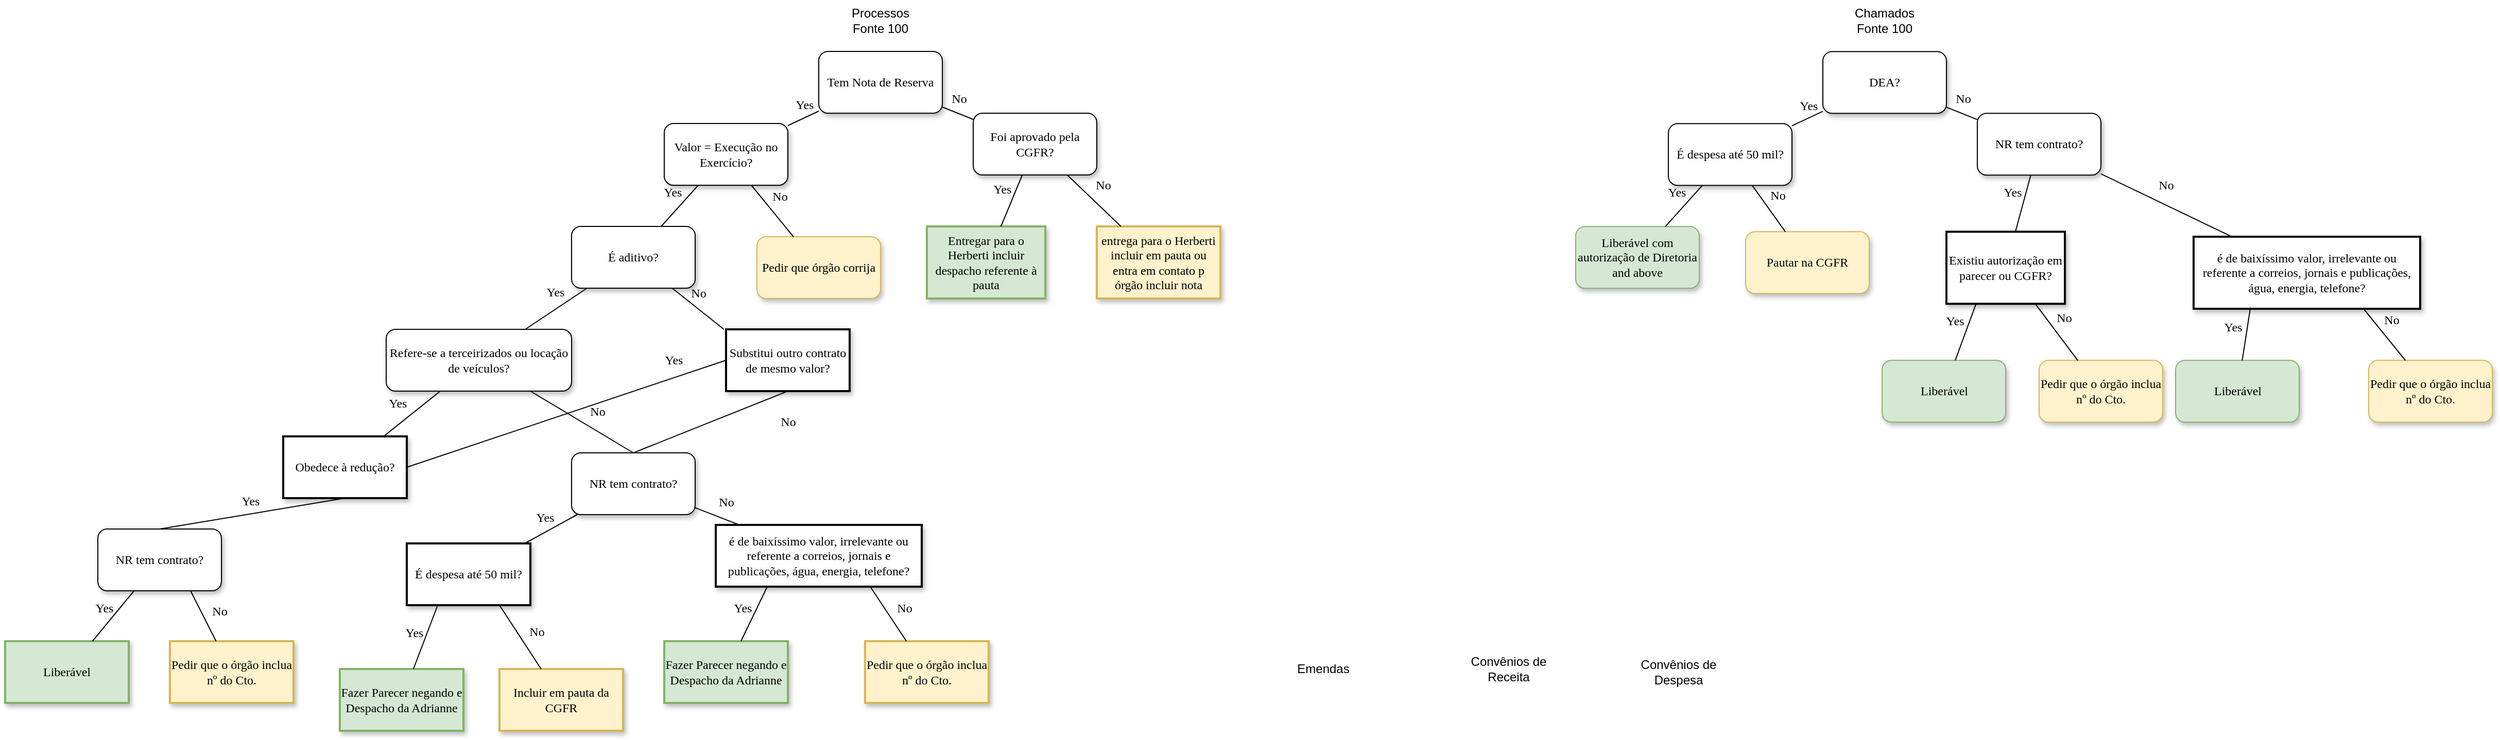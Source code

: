 <mxfile version="11.3.0" type="github" pages="1"><diagram name="Page-1" id="10a91c8b-09ff-31b1-d368-03940ed4cc9e"><mxGraphModel dx="1837" dy="970" grid="1" gridSize="10" guides="1" tooltips="1" connect="1" arrows="1" fold="1" page="1" pageScale="1" pageWidth="4681" pageHeight="3300" background="#ffffff" math="0" shadow="0"><root><mxCell id="0"/><mxCell id="1" parent="0"/><mxCell id="mAnsGedgAlST-s0YFRzn-11" value="Tem Nota de Reserva" style="whiteSpace=wrap;html=1;rounded=1;shadow=1;labelBackgroundColor=none;strokeColor=#000000;strokeWidth=1;fillColor=#ffffff;fontFamily=Verdana;fontSize=12;fontColor=#000000;align=center;" parent="1" vertex="1"><mxGeometry x="1160" y="300" width="120" height="60" as="geometry"/></mxCell><mxCell id="mAnsGedgAlST-s0YFRzn-12" value="&lt;span&gt;Valor = Execução no Exercício?&lt;/span&gt;" style="whiteSpace=wrap;html=1;rounded=1;shadow=1;labelBackgroundColor=none;strokeColor=#000000;strokeWidth=1;fillColor=#ffffff;fontFamily=Verdana;fontSize=12;fontColor=#000000;align=center;" parent="1" vertex="1"><mxGeometry x="1010" y="370" width="120" height="60" as="geometry"/></mxCell><mxCell id="mAnsGedgAlST-s0YFRzn-13" value="&lt;span&gt;Foi aprovado pela CGFR?&lt;/span&gt;" style="whiteSpace=wrap;html=1;rounded=1;shadow=1;labelBackgroundColor=none;strokeColor=#000000;strokeWidth=1;fillColor=#ffffff;fontFamily=Verdana;fontSize=12;fontColor=#000000;align=center;" parent="1" vertex="1"><mxGeometry x="1310" y="360" width="120" height="60" as="geometry"/></mxCell><mxCell id="mAnsGedgAlST-s0YFRzn-14" value="No" style="rounded=0;html=1;labelBackgroundColor=none;startArrow=none;startFill=0;startSize=5;endArrow=none;endFill=0;endSize=5;jettySize=auto;orthogonalLoop=1;strokeColor=#000000;strokeWidth=1;fontFamily=Verdana;fontSize=12;fontColor=#000000;" parent="1" source="mAnsGedgAlST-s0YFRzn-11" target="mAnsGedgAlST-s0YFRzn-13" edge="1"><mxGeometry x="-0.3" y="13" relative="1" as="geometry"><mxPoint as="offset"/></mxGeometry></mxCell><mxCell id="mAnsGedgAlST-s0YFRzn-15" value="Yes" style="edgeStyle=none;rounded=0;html=1;labelBackgroundColor=none;startArrow=none;startFill=0;startSize=5;endArrow=none;endFill=0;endSize=5;jettySize=auto;orthogonalLoop=1;strokeColor=#000000;strokeWidth=1;fontFamily=Verdana;fontSize=12;fontColor=#000000;" parent="1" source="mAnsGedgAlST-s0YFRzn-11" target="mAnsGedgAlST-s0YFRzn-12" edge="1"><mxGeometry x="-0.359" y="-11" relative="1" as="geometry"><mxPoint as="offset"/></mxGeometry></mxCell><mxCell id="mAnsGedgAlST-s0YFRzn-16" value="&lt;span&gt;É aditivo?&lt;/span&gt;" style="whiteSpace=wrap;html=1;rounded=1;shadow=1;labelBackgroundColor=none;strokeColor=#000000;strokeWidth=1;fillColor=#ffffff;fontFamily=Verdana;fontSize=12;fontColor=#000000;align=center;" parent="1" vertex="1"><mxGeometry x="920" y="470" width="120" height="60" as="geometry"/></mxCell><mxCell id="mAnsGedgAlST-s0YFRzn-17" value="&lt;span&gt;Pedir que órgão corrija&lt;br&gt;&lt;/span&gt;" style="whiteSpace=wrap;html=1;rounded=1;shadow=1;labelBackgroundColor=none;strokeColor=#d6b656;strokeWidth=1;fillColor=#fff2cc;fontFamily=Verdana;fontSize=12;align=center;" parent="1" vertex="1"><mxGeometry x="1100" y="480" width="120" height="60" as="geometry"/></mxCell><mxCell id="mAnsGedgAlST-s0YFRzn-18" value="Entregar para o Herberti incluir despacho referente à pauta" style="whiteSpace=wrap;html=1;rounded=0;shadow=1;labelBackgroundColor=none;strokeColor=#82b366;strokeWidth=2;fillColor=#d5e8d4;fontFamily=Verdana;fontSize=12;align=center;" parent="1" vertex="1"><mxGeometry x="1265" y="470" width="115" height="70" as="geometry"/></mxCell><mxCell id="mAnsGedgAlST-s0YFRzn-19" value="entrega para o Herberti incluir em pauta ou entra em contato p órgão incluir nota" style="whiteSpace=wrap;html=1;rounded=0;shadow=1;labelBackgroundColor=none;strokeColor=#d6b656;strokeWidth=2;fillColor=#fff2cc;fontFamily=Verdana;fontSize=12;align=center;" parent="1" vertex="1"><mxGeometry x="1430" y="470" width="120" height="70" as="geometry"/></mxCell><mxCell id="mAnsGedgAlST-s0YFRzn-20" value="Refere-se a terceirizados ou locação de veículos?" style="whiteSpace=wrap;html=1;rounded=1;shadow=1;labelBackgroundColor=none;strokeColor=#000000;strokeWidth=1;fillColor=#ffffff;fontFamily=Verdana;fontSize=12;fontColor=#000000;align=center;" parent="1" vertex="1"><mxGeometry x="740" y="570" width="180" height="60" as="geometry"/></mxCell><mxCell id="mAnsGedgAlST-s0YFRzn-22" value="Yes" style="edgeStyle=none;rounded=0;html=1;labelBackgroundColor=none;startArrow=none;startFill=0;startSize=5;endArrow=none;endFill=0;endSize=5;jettySize=auto;orthogonalLoop=1;strokeColor=#000000;strokeWidth=1;fontFamily=Verdana;fontSize=12;fontColor=#000000;" parent="1" source="mAnsGedgAlST-s0YFRzn-12" target="mAnsGedgAlST-s0YFRzn-16" edge="1"><mxGeometry x="-0.2" y="-14" relative="1" as="geometry"><mxPoint as="offset"/></mxGeometry></mxCell><mxCell id="mAnsGedgAlST-s0YFRzn-23" value="No" style="edgeStyle=none;rounded=0;html=1;labelBackgroundColor=none;startArrow=none;startFill=0;startSize=5;endArrow=none;endFill=0;endSize=5;jettySize=auto;orthogonalLoop=1;strokeColor=#000000;strokeWidth=1;fontFamily=Verdana;fontSize=12;fontColor=#000000;" parent="1" source="mAnsGedgAlST-s0YFRzn-12" target="mAnsGedgAlST-s0YFRzn-17" edge="1"><mxGeometry x="-0.2" y="14" relative="1" as="geometry"><mxPoint as="offset"/></mxGeometry></mxCell><mxCell id="mAnsGedgAlST-s0YFRzn-24" value="Yes" style="edgeStyle=none;rounded=0;html=1;labelBackgroundColor=none;startArrow=none;startFill=0;startSize=5;endArrow=none;endFill=0;endSize=5;jettySize=auto;orthogonalLoop=1;strokeColor=#000000;strokeWidth=1;fontFamily=Verdana;fontSize=12;fontColor=#000000;" parent="1" source="mAnsGedgAlST-s0YFRzn-13" target="mAnsGedgAlST-s0YFRzn-18" edge="1"><mxGeometry x="-0.261" y="-13" relative="1" as="geometry"><mxPoint as="offset"/></mxGeometry></mxCell><mxCell id="mAnsGedgAlST-s0YFRzn-25" value="No" style="edgeStyle=none;rounded=0;html=1;labelBackgroundColor=none;startArrow=none;startFill=0;startSize=5;endArrow=none;endFill=0;endSize=5;jettySize=auto;orthogonalLoop=1;strokeColor=#000000;strokeWidth=1;fontFamily=Verdana;fontSize=12;fontColor=#000000;" parent="1" source="mAnsGedgAlST-s0YFRzn-13" target="mAnsGedgAlST-s0YFRzn-19" edge="1"><mxGeometry x="-0.129" y="17" relative="1" as="geometry"><mxPoint as="offset"/></mxGeometry></mxCell><mxCell id="mAnsGedgAlST-s0YFRzn-26" value="Yes" style="edgeStyle=none;rounded=0;html=1;labelBackgroundColor=none;startArrow=none;startFill=0;startSize=5;endArrow=none;endFill=0;endSize=5;jettySize=auto;orthogonalLoop=1;strokeColor=#000000;strokeWidth=1;fontFamily=Verdana;fontSize=12;fontColor=#000000;" parent="1" source="mAnsGedgAlST-s0YFRzn-16" target="mAnsGedgAlST-s0YFRzn-20" edge="1"><mxGeometry x="-0.217" y="-14" relative="1" as="geometry"><mxPoint as="offset"/></mxGeometry></mxCell><mxCell id="mAnsGedgAlST-s0YFRzn-27" value="No" style="edgeStyle=none;rounded=0;html=1;labelBackgroundColor=none;startArrow=none;startFill=0;startSize=5;endArrow=none;endFill=0;endSize=5;jettySize=auto;orthogonalLoop=1;strokeColor=#000000;strokeWidth=1;fontFamily=Verdana;fontSize=12;fontColor=#000000;entryX=-0.017;entryY=0;entryDx=0;entryDy=0;entryPerimeter=0;" parent="1" source="mAnsGedgAlST-s0YFRzn-16" target="0M3a4nq0P9EnxNheTA4O-1" edge="1"><mxGeometry x="-0.284" y="12" relative="1" as="geometry"><mxPoint as="offset"/><mxPoint x="1050" y="620" as="targetPoint"/></mxGeometry></mxCell><mxCell id="mAnsGedgAlST-s0YFRzn-28" value="Obedece à redução?" style="whiteSpace=wrap;html=1;rounded=0;shadow=1;labelBackgroundColor=none;strokeColor=#000000;strokeWidth=2;fillColor=#ffffff;fontFamily=Verdana;fontSize=12;fontColor=#000000;align=center;" parent="1" vertex="1"><mxGeometry x="640" y="674" width="120" height="60" as="geometry"/></mxCell><mxCell id="mAnsGedgAlST-s0YFRzn-31" value="Yes" style="edgeStyle=none;rounded=0;html=1;labelBackgroundColor=none;startArrow=none;startFill=0;startSize=5;endArrow=none;endFill=0;endSize=5;jettySize=auto;orthogonalLoop=1;strokeColor=#000000;strokeWidth=1;fontFamily=Verdana;fontSize=12;fontColor=#000000;" parent="1" source="mAnsGedgAlST-s0YFRzn-20" target="mAnsGedgAlST-s0YFRzn-28" edge="1"><mxGeometry x="0.137" y="-16" relative="1" as="geometry"><mxPoint as="offset"/></mxGeometry></mxCell><mxCell id="mAnsGedgAlST-s0YFRzn-32" value="No" style="edgeStyle=none;rounded=0;html=1;labelBackgroundColor=none;startArrow=none;startFill=0;startSize=5;endArrow=none;endFill=0;endSize=5;jettySize=auto;orthogonalLoop=1;strokeColor=#000000;strokeWidth=1;fontFamily=Verdana;fontSize=12;fontColor=#000000;entryX=0.5;entryY=0;entryDx=0;entryDy=0;" parent="1" source="mAnsGedgAlST-s0YFRzn-20" target="mAnsGedgAlST-s0YFRzn-36" edge="1"><mxGeometry x="0.137" y="16" relative="1" as="geometry"><mxPoint as="offset"/><mxPoint x="866.364" y="680" as="targetPoint"/></mxGeometry></mxCell><mxCell id="mAnsGedgAlST-s0YFRzn-35" value="Processos&lt;br&gt;Fonte 100" style="text;html=1;strokeColor=none;fillColor=none;align=center;verticalAlign=middle;whiteSpace=wrap;rounded=0;" parent="1" vertex="1"><mxGeometry x="1170" y="250" width="100" height="40" as="geometry"/></mxCell><mxCell id="mAnsGedgAlST-s0YFRzn-36" value="&lt;span&gt;NR tem contrato?&lt;/span&gt;" style="whiteSpace=wrap;html=1;rounded=1;shadow=1;labelBackgroundColor=none;strokeColor=#000000;strokeWidth=1;fillColor=#ffffff;fontFamily=Verdana;fontSize=12;fontColor=#000000;align=center;" parent="1" vertex="1"><mxGeometry x="920" y="690" width="120" height="60" as="geometry"/></mxCell><mxCell id="mAnsGedgAlST-s0YFRzn-37" value="&lt;span&gt;É despesa até 50 mil?&lt;/span&gt;" style="whiteSpace=wrap;html=1;rounded=0;shadow=1;labelBackgroundColor=none;strokeColor=#000000;strokeWidth=2;fillColor=#ffffff;fontFamily=Verdana;fontSize=12;fontColor=#000000;align=center;" parent="1" vertex="1"><mxGeometry x="760" y="778" width="120" height="60" as="geometry"/></mxCell><mxCell id="mAnsGedgAlST-s0YFRzn-38" value="é de baixíssimo valor, irrelevante ou referente a correios, jornais e publicações, água, energia, telefone?" style="whiteSpace=wrap;html=1;rounded=0;shadow=1;labelBackgroundColor=none;strokeWidth=2;fontFamily=Verdana;fontSize=12;align=center;" parent="1" vertex="1"><mxGeometry x="1060" y="760" width="200" height="60" as="geometry"/></mxCell><mxCell id="mAnsGedgAlST-s0YFRzn-39" value="Yes" style="edgeStyle=none;rounded=0;html=1;labelBackgroundColor=none;startArrow=none;startFill=0;startSize=5;endArrow=none;endFill=0;endSize=5;jettySize=auto;orthogonalLoop=1;strokeColor=#000000;strokeWidth=1;fontFamily=Verdana;fontSize=12;fontColor=#000000;" parent="1" source="mAnsGedgAlST-s0YFRzn-36" target="mAnsGedgAlST-s0YFRzn-37" edge="1"><mxGeometry x="0.003" y="-12" relative="1" as="geometry"><mxPoint as="offset"/></mxGeometry></mxCell><mxCell id="mAnsGedgAlST-s0YFRzn-40" value="No" style="edgeStyle=none;rounded=0;html=1;labelBackgroundColor=none;startArrow=none;startFill=0;startSize=5;endArrow=none;endFill=0;endSize=5;jettySize=auto;orthogonalLoop=1;strokeColor=#000000;strokeWidth=1;fontFamily=Verdana;fontSize=12;fontColor=#000000;" parent="1" source="mAnsGedgAlST-s0YFRzn-36" target="mAnsGedgAlST-s0YFRzn-38" edge="1"><mxGeometry x="0.137" y="16" relative="1" as="geometry"><mxPoint as="offset"/></mxGeometry></mxCell><mxCell id="mAnsGedgAlST-s0YFRzn-41" value="&lt;span&gt;NR tem contrato?&lt;/span&gt;" style="whiteSpace=wrap;html=1;rounded=1;shadow=1;labelBackgroundColor=none;strokeColor=#000000;strokeWidth=1;fillColor=#ffffff;fontFamily=Verdana;fontSize=12;fontColor=#000000;align=center;" parent="1" vertex="1"><mxGeometry x="460" y="764" width="120" height="60" as="geometry"/></mxCell><mxCell id="mAnsGedgAlST-s0YFRzn-42" value="&lt;span&gt;Liberável&lt;/span&gt;" style="whiteSpace=wrap;html=1;rounded=0;shadow=1;labelBackgroundColor=none;strokeColor=#82b366;strokeWidth=2;fillColor=#d5e8d4;fontFamily=Verdana;fontSize=12;align=center;" parent="1" vertex="1"><mxGeometry x="370" y="873" width="120" height="60" as="geometry"/></mxCell><mxCell id="mAnsGedgAlST-s0YFRzn-43" value="Pedir que o órgão inclua nº do Cto." style="whiteSpace=wrap;html=1;rounded=0;shadow=1;labelBackgroundColor=none;strokeColor=#d6b656;strokeWidth=2;fillColor=#fff2cc;fontFamily=Verdana;fontSize=12;align=center;" parent="1" vertex="1"><mxGeometry x="530" y="873" width="120" height="60" as="geometry"/></mxCell><mxCell id="mAnsGedgAlST-s0YFRzn-44" value="Yes" style="edgeStyle=none;rounded=0;html=1;labelBackgroundColor=none;startArrow=none;startFill=0;startSize=5;endArrow=none;endFill=0;endSize=5;jettySize=auto;orthogonalLoop=1;strokeColor=#000000;strokeWidth=1;fontFamily=Verdana;fontSize=12;fontColor=#000000;" parent="1" source="mAnsGedgAlST-s0YFRzn-41" target="mAnsGedgAlST-s0YFRzn-42" edge="1"><mxGeometry x="0.003" y="-12" relative="1" as="geometry"><mxPoint as="offset"/></mxGeometry></mxCell><mxCell id="mAnsGedgAlST-s0YFRzn-45" value="No" style="edgeStyle=none;rounded=0;html=1;labelBackgroundColor=none;startArrow=none;startFill=0;startSize=5;endArrow=none;endFill=0;endSize=5;jettySize=auto;orthogonalLoop=1;strokeColor=#000000;strokeWidth=1;fontFamily=Verdana;fontSize=12;fontColor=#000000;exitX=0.75;exitY=1;exitDx=0;exitDy=0;" parent="1" source="mAnsGedgAlST-s0YFRzn-41" target="mAnsGedgAlST-s0YFRzn-43" edge="1"><mxGeometry x="0.137" y="16" relative="1" as="geometry"><mxPoint as="offset"/></mxGeometry></mxCell><mxCell id="mAnsGedgAlST-s0YFRzn-46" value="Yes" style="edgeStyle=none;rounded=0;html=1;labelBackgroundColor=none;startArrow=none;startFill=0;startSize=5;endArrow=none;endFill=0;endSize=5;jettySize=auto;orthogonalLoop=1;strokeColor=#000000;strokeWidth=1;fontFamily=Verdana;fontSize=12;fontColor=#000000;exitX=0.5;exitY=1;exitDx=0;exitDy=0;entryX=0.5;entryY=0;entryDx=0;entryDy=0;" parent="1" source="mAnsGedgAlST-s0YFRzn-28" target="mAnsGedgAlST-s0YFRzn-41" edge="1"><mxGeometry x="0.003" y="-12" relative="1" as="geometry"><mxPoint as="offset"/><mxPoint x="877.358" y="744" as="sourcePoint"/><mxPoint x="842.642" y="790.0" as="targetPoint"/></mxGeometry></mxCell><mxCell id="mAnsGedgAlST-s0YFRzn-47" value="Fazer Parecer negando e Despacho da Adrianne" style="whiteSpace=wrap;html=1;rounded=0;shadow=1;labelBackgroundColor=none;strokeColor=#82b366;strokeWidth=2;fillColor=#d5e8d4;fontFamily=Verdana;fontSize=12;align=center;" parent="1" vertex="1"><mxGeometry x="695" y="900" width="120" height="60" as="geometry"/></mxCell><mxCell id="mAnsGedgAlST-s0YFRzn-48" value="Incluir em pauta da CGFR" style="whiteSpace=wrap;html=1;rounded=0;shadow=1;labelBackgroundColor=none;strokeColor=#d6b656;strokeWidth=2;fillColor=#fff2cc;fontFamily=Verdana;fontSize=12;align=center;" parent="1" vertex="1"><mxGeometry x="850" y="900" width="120" height="60" as="geometry"/></mxCell><mxCell id="mAnsGedgAlST-s0YFRzn-49" value="Yes" style="edgeStyle=none;rounded=0;html=1;labelBackgroundColor=none;startArrow=none;startFill=0;startSize=5;endArrow=none;endFill=0;endSize=5;jettySize=auto;orthogonalLoop=1;strokeColor=#000000;strokeWidth=1;fontFamily=Verdana;fontSize=12;fontColor=#000000;exitX=0.25;exitY=1;exitDx=0;exitDy=0;" parent="1" source="mAnsGedgAlST-s0YFRzn-37" target="mAnsGedgAlST-s0YFRzn-47" edge="1"><mxGeometry x="0.003" y="-12" relative="1" as="geometry"><mxPoint as="offset"/><mxPoint x="784.808" y="873" as="sourcePoint"/></mxGeometry></mxCell><mxCell id="mAnsGedgAlST-s0YFRzn-50" value="No" style="edgeStyle=none;rounded=0;html=1;labelBackgroundColor=none;startArrow=none;startFill=0;startSize=5;endArrow=none;endFill=0;endSize=5;jettySize=auto;orthogonalLoop=1;strokeColor=#000000;strokeWidth=1;fontFamily=Verdana;fontSize=12;fontColor=#000000;exitX=0.75;exitY=1;exitDx=0;exitDy=0;" parent="1" source="mAnsGedgAlST-s0YFRzn-37" target="mAnsGedgAlST-s0YFRzn-48" edge="1"><mxGeometry x="0.137" y="16" relative="1" as="geometry"><mxPoint as="offset"/><mxPoint x="833.302" y="873" as="sourcePoint"/></mxGeometry></mxCell><mxCell id="mAnsGedgAlST-s0YFRzn-51" value="Fazer Parecer negando e Despacho da Adrianne" style="whiteSpace=wrap;html=1;rounded=0;shadow=1;labelBackgroundColor=none;strokeColor=#82b366;strokeWidth=2;fillColor=#d5e8d4;fontFamily=Verdana;fontSize=12;align=center;" parent="1" vertex="1"><mxGeometry x="1010" y="873" width="120" height="60" as="geometry"/></mxCell><mxCell id="mAnsGedgAlST-s0YFRzn-52" value="&lt;span style=&quot;white-space: normal&quot;&gt;Pedir que o órgão inclua nº do Cto.&lt;/span&gt;" style="whiteSpace=wrap;html=1;rounded=0;shadow=1;labelBackgroundColor=none;strokeColor=#d6b656;strokeWidth=2;fillColor=#fff2cc;fontFamily=Verdana;fontSize=12;align=center;" parent="1" vertex="1"><mxGeometry x="1205" y="873" width="120" height="60" as="geometry"/></mxCell><mxCell id="mAnsGedgAlST-s0YFRzn-53" value="Yes" style="edgeStyle=none;rounded=0;html=1;labelBackgroundColor=none;startArrow=none;startFill=0;startSize=5;endArrow=none;endFill=0;endSize=5;jettySize=auto;orthogonalLoop=1;strokeColor=#000000;strokeWidth=1;fontFamily=Verdana;fontSize=12;fontColor=#000000;exitX=0.25;exitY=1;exitDx=0;exitDy=0;" parent="1" source="mAnsGedgAlST-s0YFRzn-38" target="mAnsGedgAlST-s0YFRzn-51" edge="1"><mxGeometry x="0.003" y="-12" relative="1" as="geometry"><mxPoint as="offset"/><mxPoint x="1010" y="848.5" as="sourcePoint"/></mxGeometry></mxCell><mxCell id="mAnsGedgAlST-s0YFRzn-54" value="No" style="edgeStyle=none;rounded=0;html=1;labelBackgroundColor=none;startArrow=none;startFill=0;startSize=5;endArrow=none;endFill=0;endSize=5;jettySize=auto;orthogonalLoop=1;strokeColor=#000000;strokeWidth=1;fontFamily=Verdana;fontSize=12;fontColor=#000000;exitX=0.75;exitY=1;exitDx=0;exitDy=0;" parent="1" source="mAnsGedgAlST-s0YFRzn-38" target="mAnsGedgAlST-s0YFRzn-52" edge="1"><mxGeometry x="0.137" y="16" relative="1" as="geometry"><mxPoint as="offset"/><mxPoint x="1110" y="848.5" as="sourcePoint"/></mxGeometry></mxCell><mxCell id="mAnsGedgAlST-s0YFRzn-105" value="DEA?" style="whiteSpace=wrap;html=1;rounded=1;shadow=1;labelBackgroundColor=none;strokeColor=#000000;strokeWidth=1;fillColor=#ffffff;fontFamily=Verdana;fontSize=12;fontColor=#000000;align=center;" parent="1" vertex="1"><mxGeometry x="2135" y="300.167" width="120" height="60" as="geometry"/></mxCell><mxCell id="mAnsGedgAlST-s0YFRzn-106" value="É despesa até 50 mil?" style="whiteSpace=wrap;html=1;rounded=1;shadow=1;labelBackgroundColor=none;strokeColor=#000000;strokeWidth=1;fillColor=#ffffff;fontFamily=Verdana;fontSize=12;fontColor=#000000;align=center;" parent="1" vertex="1"><mxGeometry x="1985" y="370.167" width="120" height="60" as="geometry"/></mxCell><mxCell id="mAnsGedgAlST-s0YFRzn-107" value="NR tem contrato?" style="whiteSpace=wrap;html=1;rounded=1;shadow=1;labelBackgroundColor=none;strokeColor=#000000;strokeWidth=1;fillColor=#ffffff;fontFamily=Verdana;fontSize=12;fontColor=#000000;align=center;" parent="1" vertex="1"><mxGeometry x="2285" y="360.167" width="120" height="60" as="geometry"/></mxCell><mxCell id="mAnsGedgAlST-s0YFRzn-108" value="No" style="rounded=0;html=1;labelBackgroundColor=none;startArrow=none;startFill=0;startSize=5;endArrow=none;endFill=0;endSize=5;jettySize=auto;orthogonalLoop=1;strokeColor=#000000;strokeWidth=1;fontFamily=Verdana;fontSize=12;fontColor=#000000;" parent="1" source="mAnsGedgAlST-s0YFRzn-105" target="mAnsGedgAlST-s0YFRzn-107" edge="1"><mxGeometry x="-0.3" y="13" relative="1" as="geometry"><mxPoint as="offset"/></mxGeometry></mxCell><mxCell id="mAnsGedgAlST-s0YFRzn-109" value="Yes" style="edgeStyle=none;rounded=0;html=1;labelBackgroundColor=none;startArrow=none;startFill=0;startSize=5;endArrow=none;endFill=0;endSize=5;jettySize=auto;orthogonalLoop=1;strokeColor=#000000;strokeWidth=1;fontFamily=Verdana;fontSize=12;fontColor=#000000;" parent="1" source="mAnsGedgAlST-s0YFRzn-105" target="mAnsGedgAlST-s0YFRzn-106" edge="1"><mxGeometry x="-0.359" y="-11" relative="1" as="geometry"><mxPoint as="offset"/></mxGeometry></mxCell><mxCell id="mAnsGedgAlST-s0YFRzn-110" value="&lt;span&gt;Liberável com autorização de Diretoria and above&lt;/span&gt;" style="whiteSpace=wrap;html=1;rounded=1;shadow=1;labelBackgroundColor=none;strokeColor=#82b366;strokeWidth=1;fillColor=#d5e8d4;fontFamily=Verdana;fontSize=12;align=center;" parent="1" vertex="1"><mxGeometry x="1895" y="470.167" width="120" height="60" as="geometry"/></mxCell><mxCell id="mAnsGedgAlST-s0YFRzn-111" value="&lt;span&gt;Pautar na CGFR&lt;/span&gt;" style="whiteSpace=wrap;html=1;rounded=1;shadow=1;labelBackgroundColor=none;strokeColor=#d6b656;strokeWidth=1;fillColor=#fff2cc;fontFamily=Verdana;fontSize=12;align=center;" parent="1" vertex="1"><mxGeometry x="2060" y="475.167" width="120" height="60" as="geometry"/></mxCell><mxCell id="mAnsGedgAlST-s0YFRzn-112" value="Existiu autorização em parecer ou CGFR?" style="whiteSpace=wrap;html=1;rounded=0;shadow=1;labelBackgroundColor=none;strokeWidth=2;fontFamily=Verdana;fontSize=12;align=center;" parent="1" vertex="1"><mxGeometry x="2255" y="475.167" width="115" height="70" as="geometry"/></mxCell><mxCell id="mAnsGedgAlST-s0YFRzn-113" value="é de baixíssimo valor, irrelevante ou referente a correios, jornais e publicações, água, energia, telefone?" style="whiteSpace=wrap;html=1;rounded=0;shadow=1;labelBackgroundColor=none;strokeWidth=2;fontFamily=Verdana;fontSize=12;align=center;" parent="1" vertex="1"><mxGeometry x="2495" y="480" width="220" height="70" as="geometry"/></mxCell><mxCell id="mAnsGedgAlST-s0YFRzn-114" value="Yes" style="edgeStyle=none;rounded=0;html=1;labelBackgroundColor=none;startArrow=none;startFill=0;startSize=5;endArrow=none;endFill=0;endSize=5;jettySize=auto;orthogonalLoop=1;strokeColor=#000000;strokeWidth=1;fontFamily=Verdana;fontSize=12;fontColor=#000000;" parent="1" source="mAnsGedgAlST-s0YFRzn-106" target="mAnsGedgAlST-s0YFRzn-110" edge="1"><mxGeometry x="-0.2" y="-14" relative="1" as="geometry"><mxPoint as="offset"/></mxGeometry></mxCell><mxCell id="mAnsGedgAlST-s0YFRzn-115" value="No" style="edgeStyle=none;rounded=0;html=1;labelBackgroundColor=none;startArrow=none;startFill=0;startSize=5;endArrow=none;endFill=0;endSize=5;jettySize=auto;orthogonalLoop=1;strokeColor=#000000;strokeWidth=1;fontFamily=Verdana;fontSize=12;fontColor=#000000;" parent="1" source="mAnsGedgAlST-s0YFRzn-106" target="mAnsGedgAlST-s0YFRzn-111" edge="1"><mxGeometry x="-0.2" y="14" relative="1" as="geometry"><mxPoint as="offset"/></mxGeometry></mxCell><mxCell id="mAnsGedgAlST-s0YFRzn-116" value="Yes" style="edgeStyle=none;rounded=0;html=1;labelBackgroundColor=none;startArrow=none;startFill=0;startSize=5;endArrow=none;endFill=0;endSize=5;jettySize=auto;orthogonalLoop=1;strokeColor=#000000;strokeWidth=1;fontFamily=Verdana;fontSize=12;fontColor=#000000;" parent="1" source="mAnsGedgAlST-s0YFRzn-107" target="mAnsGedgAlST-s0YFRzn-112" edge="1"><mxGeometry x="-0.261" y="-13" relative="1" as="geometry"><mxPoint as="offset"/></mxGeometry></mxCell><mxCell id="mAnsGedgAlST-s0YFRzn-117" value="No" style="edgeStyle=none;rounded=0;html=1;labelBackgroundColor=none;startArrow=none;startFill=0;startSize=5;endArrow=none;endFill=0;endSize=5;jettySize=auto;orthogonalLoop=1;strokeColor=#000000;strokeWidth=1;fontFamily=Verdana;fontSize=12;fontColor=#000000;" parent="1" source="mAnsGedgAlST-s0YFRzn-107" target="mAnsGedgAlST-s0YFRzn-113" edge="1"><mxGeometry x="-0.129" y="17" relative="1" as="geometry"><mxPoint as="offset"/></mxGeometry></mxCell><mxCell id="mAnsGedgAlST-s0YFRzn-118" value="Chamados Fonte 100" style="text;html=1;strokeColor=none;fillColor=none;align=center;verticalAlign=middle;whiteSpace=wrap;rounded=0;" parent="1" vertex="1"><mxGeometry x="2150" y="250" width="90" height="40" as="geometry"/></mxCell><mxCell id="mAnsGedgAlST-s0YFRzn-119" value="&lt;span&gt;Liberável&lt;/span&gt;" style="whiteSpace=wrap;html=1;rounded=1;shadow=1;labelBackgroundColor=none;strokeColor=#82b366;strokeWidth=1;fillColor=#d5e8d4;fontFamily=Verdana;fontSize=12;align=center;" parent="1" vertex="1"><mxGeometry x="2477.5" y="600.167" width="120" height="60" as="geometry"/></mxCell><mxCell id="mAnsGedgAlST-s0YFRzn-120" value="Pedir que o órgão inclua nº do Cto." style="whiteSpace=wrap;html=1;rounded=1;shadow=1;labelBackgroundColor=none;strokeColor=#d6b656;strokeWidth=1;fillColor=#fff2cc;fontFamily=Verdana;fontSize=12;align=center;" parent="1" vertex="1"><mxGeometry x="2665" y="600.167" width="120" height="60" as="geometry"/></mxCell><mxCell id="mAnsGedgAlST-s0YFRzn-121" value="Yes" style="edgeStyle=none;rounded=0;html=1;labelBackgroundColor=none;startArrow=none;startFill=0;startSize=5;endArrow=none;endFill=0;endSize=5;jettySize=auto;orthogonalLoop=1;strokeColor=#000000;strokeWidth=1;fontFamily=Verdana;fontSize=12;fontColor=#000000;exitX=0.25;exitY=1;exitDx=0;exitDy=0;" parent="1" source="mAnsGedgAlST-s0YFRzn-113" target="mAnsGedgAlST-s0YFRzn-119" edge="1"><mxGeometry x="-0.2" y="-14" relative="1" as="geometry"><mxPoint as="offset"/><mxPoint x="2468.0" y="610.167" as="sourcePoint"/></mxGeometry></mxCell><mxCell id="mAnsGedgAlST-s0YFRzn-122" value="No" style="edgeStyle=none;rounded=0;html=1;labelBackgroundColor=none;startArrow=none;startFill=0;startSize=5;endArrow=none;endFill=0;endSize=5;jettySize=auto;orthogonalLoop=1;strokeColor=#000000;strokeWidth=1;fontFamily=Verdana;fontSize=12;fontColor=#000000;exitX=0.75;exitY=1;exitDx=0;exitDy=0;" parent="1" source="mAnsGedgAlST-s0YFRzn-113" target="mAnsGedgAlST-s0YFRzn-120" edge="1"><mxGeometry x="-0.2" y="14" relative="1" as="geometry"><mxPoint as="offset"/><mxPoint x="2519.545" y="610.167" as="sourcePoint"/></mxGeometry></mxCell><mxCell id="mAnsGedgAlST-s0YFRzn-123" value="&lt;span&gt;Liberável&lt;/span&gt;" style="whiteSpace=wrap;html=1;rounded=1;shadow=1;labelBackgroundColor=none;strokeColor=#82b366;strokeWidth=1;fillColor=#d5e8d4;fontFamily=Verdana;fontSize=12;align=center;" parent="1" vertex="1"><mxGeometry x="2192.5" y="600.167" width="120" height="60" as="geometry"/></mxCell><mxCell id="mAnsGedgAlST-s0YFRzn-124" value="Pedir que o órgão inclua nº do Cto." style="whiteSpace=wrap;html=1;rounded=1;shadow=1;labelBackgroundColor=none;strokeColor=#d6b656;strokeWidth=1;fillColor=#fff2cc;fontFamily=Verdana;fontSize=12;align=center;" parent="1" vertex="1"><mxGeometry x="2345" y="600.167" width="120" height="60" as="geometry"/></mxCell><mxCell id="mAnsGedgAlST-s0YFRzn-125" value="Yes" style="edgeStyle=none;rounded=0;html=1;labelBackgroundColor=none;startArrow=none;startFill=0;startSize=5;endArrow=none;endFill=0;endSize=5;jettySize=auto;orthogonalLoop=1;strokeColor=#000000;strokeWidth=1;fontFamily=Verdana;fontSize=12;fontColor=#000000;exitX=0.25;exitY=1;exitDx=0;exitDy=0;" parent="1" source="mAnsGedgAlST-s0YFRzn-112" target="mAnsGedgAlST-s0YFRzn-123" edge="1"><mxGeometry x="-0.2" y="-14" relative="1" as="geometry"><mxPoint as="offset"/><mxPoint x="2185" y="554" as="sourcePoint"/></mxGeometry></mxCell><mxCell id="mAnsGedgAlST-s0YFRzn-126" value="No" style="edgeStyle=none;rounded=0;html=1;labelBackgroundColor=none;startArrow=none;startFill=0;startSize=5;endArrow=none;endFill=0;endSize=5;jettySize=auto;orthogonalLoop=1;strokeColor=#000000;strokeWidth=1;fontFamily=Verdana;fontSize=12;fontColor=#000000;exitX=0.75;exitY=1;exitDx=0;exitDy=0;" parent="1" source="mAnsGedgAlST-s0YFRzn-112" target="mAnsGedgAlST-s0YFRzn-124" edge="1"><mxGeometry x="-0.2" y="14" relative="1" as="geometry"><mxPoint as="offset"/><mxPoint x="2295" y="554" as="sourcePoint"/></mxGeometry></mxCell><mxCell id="mAnsGedgAlST-s0YFRzn-127" value="Emendas" style="text;html=1;strokeColor=none;fillColor=none;align=center;verticalAlign=middle;whiteSpace=wrap;rounded=0;" parent="1" vertex="1"><mxGeometry x="1600" y="880" width="100" height="40" as="geometry"/></mxCell><mxCell id="mAnsGedgAlST-s0YFRzn-128" value="Convênios de Receita" style="text;html=1;strokeColor=none;fillColor=none;align=center;verticalAlign=middle;whiteSpace=wrap;rounded=0;" parent="1" vertex="1"><mxGeometry x="1780" y="880" width="100" height="40" as="geometry"/></mxCell><mxCell id="mAnsGedgAlST-s0YFRzn-129" value="Convênios de Despesa" style="text;html=1;strokeColor=none;fillColor=none;align=center;verticalAlign=middle;whiteSpace=wrap;rounded=0;" parent="1" vertex="1"><mxGeometry x="1945" y="883" width="100" height="40" as="geometry"/></mxCell><mxCell id="0M3a4nq0P9EnxNheTA4O-1" value="Substitui outro contrato de mesmo valor?" style="whiteSpace=wrap;html=1;rounded=0;shadow=1;labelBackgroundColor=none;strokeColor=#000000;strokeWidth=2;fillColor=#ffffff;fontFamily=Verdana;fontSize=12;fontColor=#000000;align=center;" vertex="1" parent="1"><mxGeometry x="1070" y="570" width="120" height="60" as="geometry"/></mxCell><mxCell id="0M3a4nq0P9EnxNheTA4O-5" value="No" style="edgeStyle=none;rounded=0;html=1;labelBackgroundColor=none;startArrow=none;startFill=0;startSize=5;endArrow=none;endFill=0;endSize=5;jettySize=auto;orthogonalLoop=1;strokeColor=#000000;strokeWidth=1;fontFamily=Verdana;fontSize=12;fontColor=#000000;exitX=0.5;exitY=1;exitDx=0;exitDy=0;entryX=0.5;entryY=0;entryDx=0;entryDy=0;" edge="1" parent="1" source="0M3a4nq0P9EnxNheTA4O-1" target="mAnsGedgAlST-s0YFRzn-36"><mxGeometry x="-0.862" y="28" relative="1" as="geometry"><mxPoint as="offset"/><mxPoint x="1233.302" y="654" as="sourcePoint"/></mxGeometry></mxCell><mxCell id="0M3a4nq0P9EnxNheTA4O-8" value="Yes" style="edgeStyle=none;rounded=0;html=1;labelBackgroundColor=none;startArrow=none;startFill=0;startSize=5;endArrow=none;endFill=0;endSize=5;jettySize=auto;orthogonalLoop=1;strokeColor=#000000;strokeWidth=1;fontFamily=Verdana;fontSize=12;fontColor=#000000;exitX=0;exitY=0.5;exitDx=0;exitDy=0;entryX=1;entryY=0.5;entryDx=0;entryDy=0;" edge="1" parent="1" source="0M3a4nq0P9EnxNheTA4O-1" target="mAnsGedgAlST-s0YFRzn-28"><mxGeometry x="-0.71" y="-16" relative="1" as="geometry"><mxPoint x="-1" as="offset"/><mxPoint x="1120" y="830" as="sourcePoint"/><mxPoint x="1094.458" y="883" as="targetPoint"/></mxGeometry></mxCell></root></mxGraphModel></diagram></mxfile>